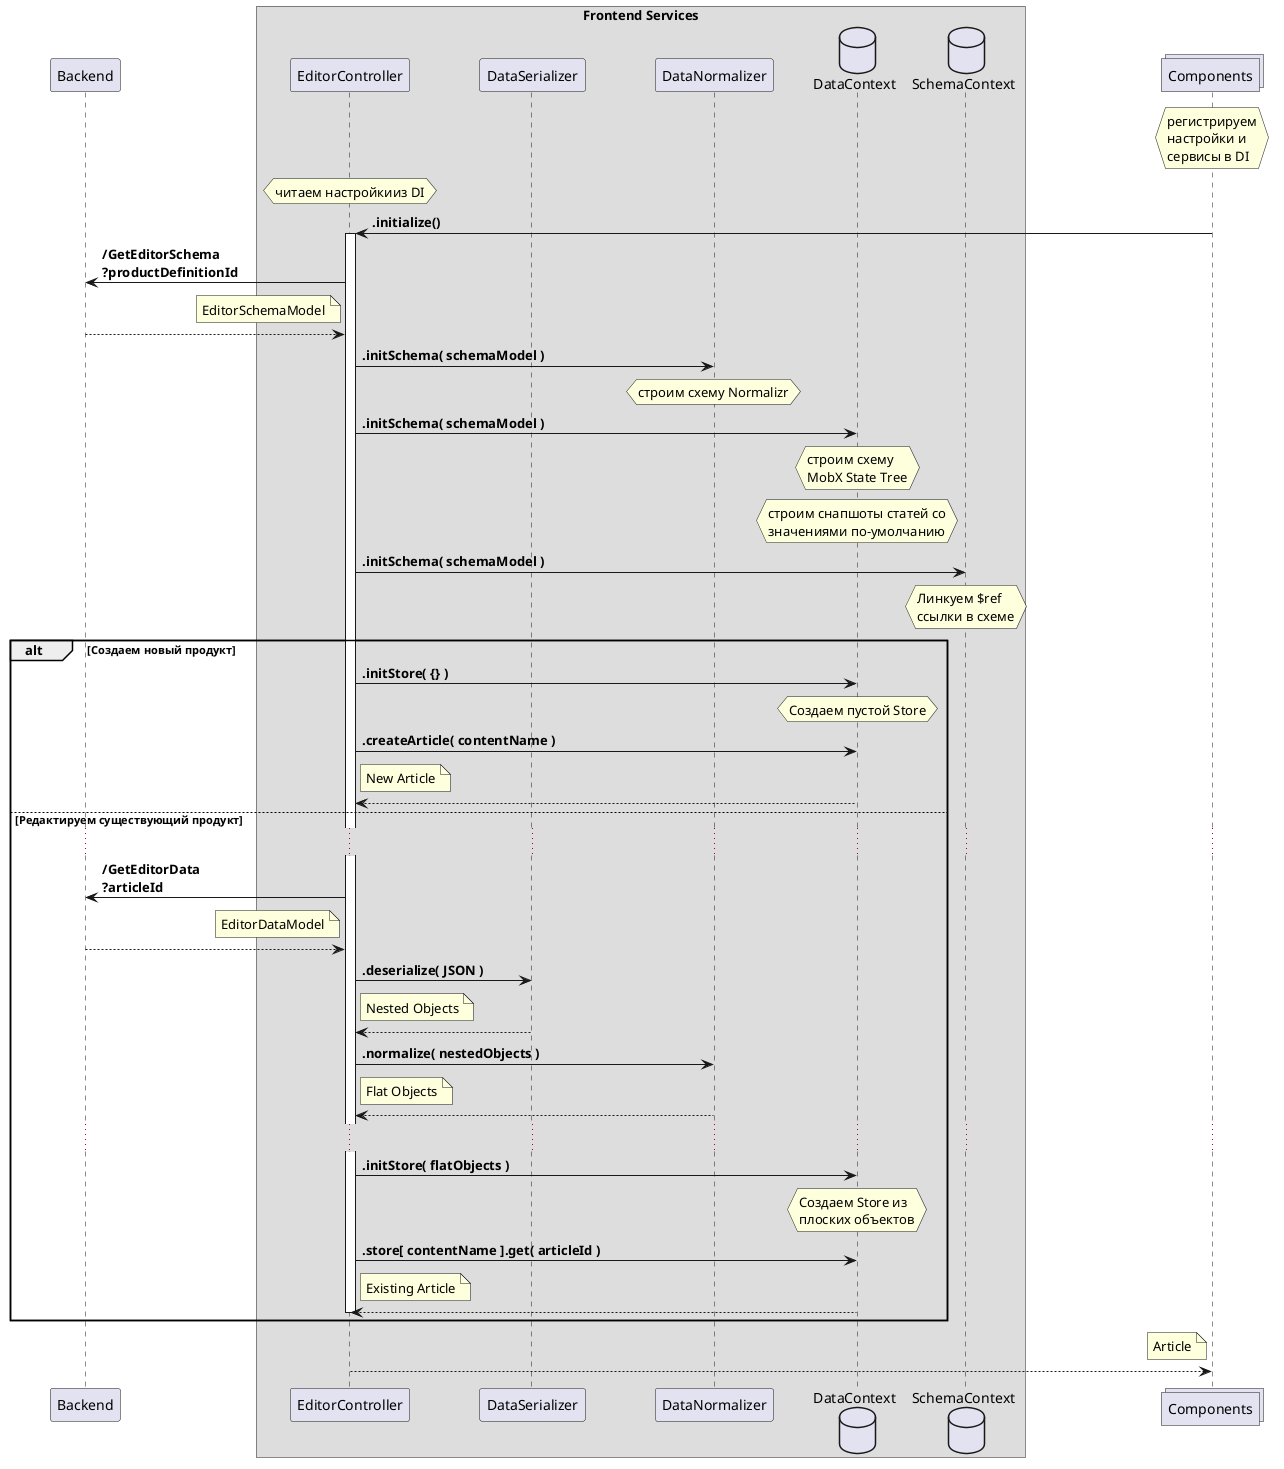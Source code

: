 @startuml EditorInitialization
skinparam shadowing false
skinparam ParticipantPadding 30
skinparam BoxPadding 100

participant Backend

box "Frontend Services"
participant EditorController
participant DataSerializer
participant DataNormalizer
database DataContext
database SchemaContext
end box

collections Components

hnote over Components
  регистрируем
  настройки и
  сервисы в DI
end note

hnote over EditorController
  читаем настройкииз DI
end note

Components -> EditorController: <b>.initialize()
activate EditorController

EditorController -> Backend: <b>/GetEditorSchema\n<b>?productDefinitionId
note left of EditorController: EditorSchemaModel
Backend --> EditorController:

EditorController -> DataNormalizer: <b>.initSchema( schemaModel )
hnote over DataNormalizer: строим схему Normalizr

EditorController -> DataContext: <b>.initSchema( schemaModel )
hnote over DataContext
  строим схему
  MobX State Tree
end note
hnote over DataContext
  строим снапшоты статей со
  значениями по-умолчанию
end note

EditorController -> SchemaContext: <b>.initSchema( schemaModel )
hnote over SchemaContext
 Линкуем $ref
 ссылки в схеме
end note

alt Создаем новый продукт

  EditorController -> DataContext: <b>.initStore( {} )
  hnote over DataContext: Создаем пустой Store

  EditorController -> DataContext: <b>.createArticle( contentName )

  note right of EditorController: New Article
  DataContext --> EditorController

else Редактируем существующий продукт

  ...

  EditorController -> Backend: <b>/GetEditorData\n<b>?articleId
  note left of EditorController: EditorDataModel
  Backend --> EditorController:

  EditorController -> DataSerializer: <b>.deserialize( JSON )
  note right of EditorController: Nested Objects
  DataSerializer --> EditorController

  EditorController -> DataNormalizer: <b>.normalize( nestedObjects )
  note right of EditorController: Flat Objects
  DataNormalizer --> EditorController

  ...

  EditorController -> DataContext: <b>.initStore( flatObjects )
  hnote over DataContext
    Создаем Store из
    плоских объектов
  end note

  EditorController -> DataContext: <b>.store[ contentName ].get( articleId )
  note right of EditorController: Existing Article
  DataContext --> EditorController

deactivate EditorController
end

note left of Components: Article
EditorController --> Components

deactivate EditorController

@enduml